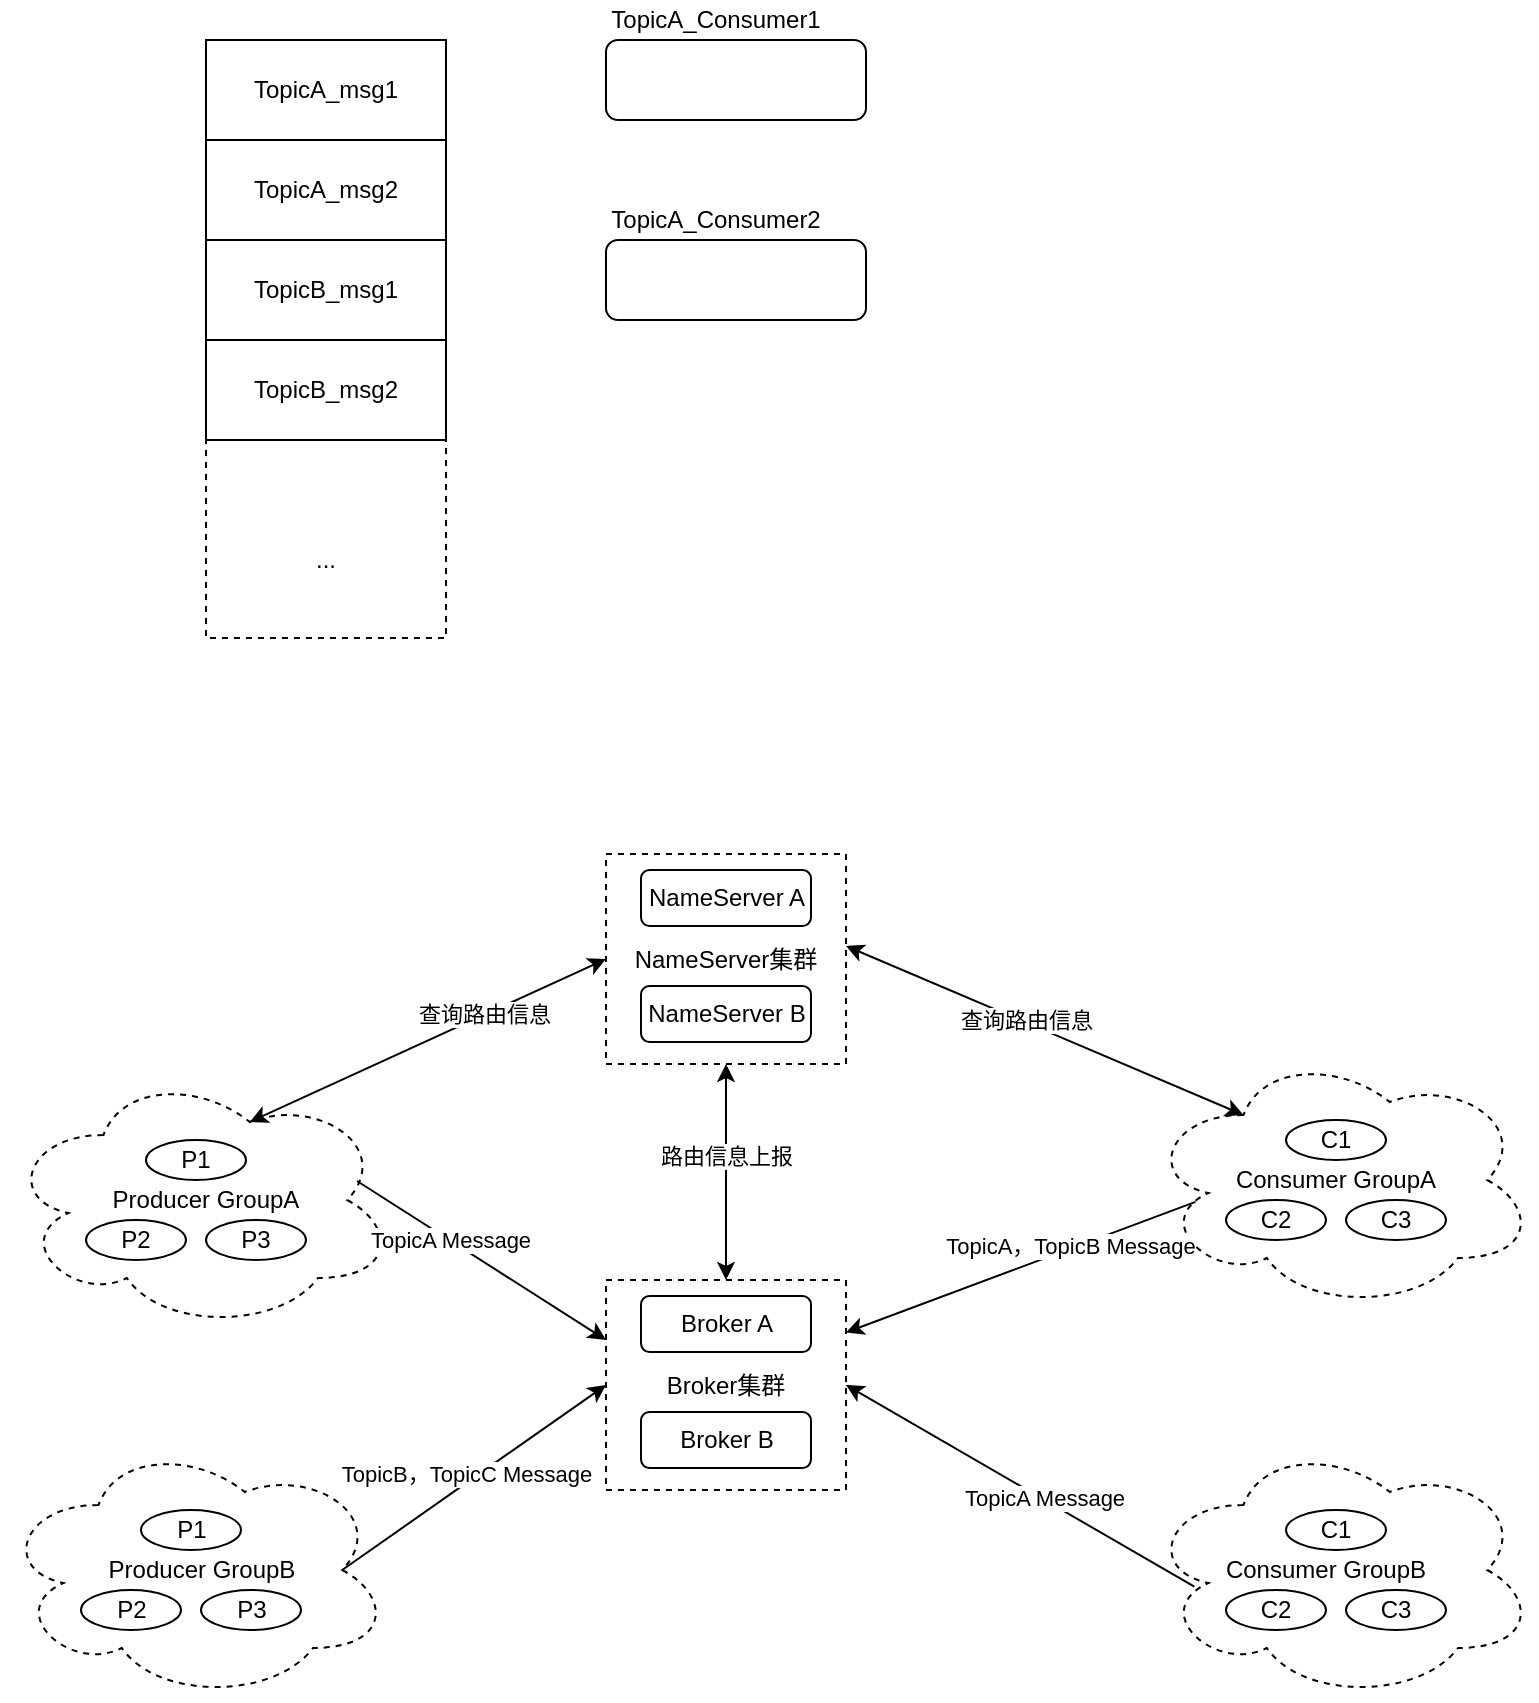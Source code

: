 <mxfile version="13.1.8" type="github">
  <diagram id="i2791ngCbLQseSlkUwbt" name="Page-1">
    <mxGraphModel dx="981" dy="526" grid="0" gridSize="10" guides="1" tooltips="1" connect="1" arrows="1" fold="1" page="1" pageScale="1" pageWidth="827" pageHeight="1169" math="0" shadow="0">
      <root>
        <mxCell id="0" />
        <mxCell id="1" parent="0" />
        <mxCell id="NmaBWuBQcBl2WBvaYUSr-6" value="" style="ellipse;shape=cloud;whiteSpace=wrap;html=1;dashed=1;" vertex="1" parent="1">
          <mxGeometry x="20" y="595" width="195" height="130" as="geometry" />
        </mxCell>
        <mxCell id="jUnSyPaDh8FVO5F6lZOA-3" value="" style="rounded=0;whiteSpace=wrap;html=1;dashed=1;" parent="1" vertex="1">
          <mxGeometry x="120" y="80" width="120" height="299" as="geometry" />
        </mxCell>
        <mxCell id="jUnSyPaDh8FVO5F6lZOA-4" value="TopicA_msg1" style="rounded=0;whiteSpace=wrap;html=1;" parent="1" vertex="1">
          <mxGeometry x="120" y="80" width="120" height="50" as="geometry" />
        </mxCell>
        <mxCell id="jUnSyPaDh8FVO5F6lZOA-5" value="TopicA_msg2" style="rounded=0;whiteSpace=wrap;html=1;" parent="1" vertex="1">
          <mxGeometry x="120" y="130" width="120" height="50" as="geometry" />
        </mxCell>
        <mxCell id="jUnSyPaDh8FVO5F6lZOA-6" value="TopicB_msg1" style="rounded=0;whiteSpace=wrap;html=1;" parent="1" vertex="1">
          <mxGeometry x="120" y="180" width="120" height="50" as="geometry" />
        </mxCell>
        <mxCell id="jUnSyPaDh8FVO5F6lZOA-7" value="TopicB_msg2" style="rounded=0;whiteSpace=wrap;html=1;" parent="1" vertex="1">
          <mxGeometry x="120" y="230" width="120" height="50" as="geometry" />
        </mxCell>
        <mxCell id="jUnSyPaDh8FVO5F6lZOA-8" value="..." style="text;html=1;strokeColor=none;fillColor=none;align=center;verticalAlign=middle;whiteSpace=wrap;rounded=0;dashed=1;" parent="1" vertex="1">
          <mxGeometry x="160" y="330" width="40" height="20" as="geometry" />
        </mxCell>
        <mxCell id="IjkTyQHNbskmDtRTg9kh-1" value="" style="rounded=1;whiteSpace=wrap;html=1;" parent="1" vertex="1">
          <mxGeometry x="320" y="80" width="130" height="40" as="geometry" />
        </mxCell>
        <mxCell id="IjkTyQHNbskmDtRTg9kh-2" value="TopicA_Consumer1" style="text;html=1;strokeColor=none;fillColor=none;align=center;verticalAlign=middle;whiteSpace=wrap;rounded=0;" parent="1" vertex="1">
          <mxGeometry x="320" y="60" width="110" height="20" as="geometry" />
        </mxCell>
        <mxCell id="IjkTyQHNbskmDtRTg9kh-3" value="" style="rounded=1;whiteSpace=wrap;html=1;" parent="1" vertex="1">
          <mxGeometry x="320" y="180" width="130" height="40" as="geometry" />
        </mxCell>
        <mxCell id="IjkTyQHNbskmDtRTg9kh-4" value="TopicA_Consumer2" style="text;html=1;strokeColor=none;fillColor=none;align=center;verticalAlign=middle;whiteSpace=wrap;rounded=0;" parent="1" vertex="1">
          <mxGeometry x="320" y="160" width="110" height="20" as="geometry" />
        </mxCell>
        <mxCell id="NmaBWuBQcBl2WBvaYUSr-1" value="Broker集群" style="rounded=0;whiteSpace=wrap;html=1;dashed=1;" vertex="1" parent="1">
          <mxGeometry x="320" y="700" width="120" height="105" as="geometry" />
        </mxCell>
        <mxCell id="NmaBWuBQcBl2WBvaYUSr-2" value="P1" style="ellipse;whiteSpace=wrap;html=1;" vertex="1" parent="1">
          <mxGeometry x="90" y="630" width="50" height="20" as="geometry" />
        </mxCell>
        <mxCell id="NmaBWuBQcBl2WBvaYUSr-3" value="P3" style="ellipse;whiteSpace=wrap;html=1;" vertex="1" parent="1">
          <mxGeometry x="120" y="670" width="50" height="20" as="geometry" />
        </mxCell>
        <mxCell id="NmaBWuBQcBl2WBvaYUSr-4" value="P2" style="ellipse;whiteSpace=wrap;html=1;" vertex="1" parent="1">
          <mxGeometry x="60" y="670" width="50" height="20" as="geometry" />
        </mxCell>
        <mxCell id="NmaBWuBQcBl2WBvaYUSr-5" value="Producer GroupA" style="text;html=1;strokeColor=none;fillColor=none;align=center;verticalAlign=middle;whiteSpace=wrap;rounded=0;" vertex="1" parent="1">
          <mxGeometry x="70" y="650" width="100" height="20" as="geometry" />
        </mxCell>
        <mxCell id="NmaBWuBQcBl2WBvaYUSr-7" value="" style="ellipse;shape=cloud;whiteSpace=wrap;html=1;dashed=1;" vertex="1" parent="1">
          <mxGeometry x="17.5" y="780" width="195" height="130" as="geometry" />
        </mxCell>
        <mxCell id="NmaBWuBQcBl2WBvaYUSr-8" value="P1" style="ellipse;whiteSpace=wrap;html=1;" vertex="1" parent="1">
          <mxGeometry x="87.5" y="815" width="50" height="20" as="geometry" />
        </mxCell>
        <mxCell id="NmaBWuBQcBl2WBvaYUSr-9" value="P3" style="ellipse;whiteSpace=wrap;html=1;" vertex="1" parent="1">
          <mxGeometry x="117.5" y="855" width="50" height="20" as="geometry" />
        </mxCell>
        <mxCell id="NmaBWuBQcBl2WBvaYUSr-10" value="P2" style="ellipse;whiteSpace=wrap;html=1;" vertex="1" parent="1">
          <mxGeometry x="57.5" y="855" width="50" height="20" as="geometry" />
        </mxCell>
        <mxCell id="NmaBWuBQcBl2WBvaYUSr-11" value="Producer GroupB" style="text;html=1;strokeColor=none;fillColor=none;align=center;verticalAlign=middle;whiteSpace=wrap;rounded=0;" vertex="1" parent="1">
          <mxGeometry x="67.5" y="835" width="100" height="20" as="geometry" />
        </mxCell>
        <mxCell id="NmaBWuBQcBl2WBvaYUSr-12" value="" style="endArrow=classic;html=1;exitX=0.9;exitY=0.427;exitDx=0;exitDy=0;exitPerimeter=0;" edge="1" parent="1" source="NmaBWuBQcBl2WBvaYUSr-6">
          <mxGeometry width="50" height="50" relative="1" as="geometry">
            <mxPoint x="220" y="680" as="sourcePoint" />
            <mxPoint x="320" y="730" as="targetPoint" />
          </mxGeometry>
        </mxCell>
        <mxCell id="NmaBWuBQcBl2WBvaYUSr-26" value="TopicA Message" style="edgeLabel;html=1;align=center;verticalAlign=middle;resizable=0;points=[];" vertex="1" connectable="0" parent="NmaBWuBQcBl2WBvaYUSr-12">
          <mxGeometry x="-0.261" relative="1" as="geometry">
            <mxPoint as="offset" />
          </mxGeometry>
        </mxCell>
        <mxCell id="NmaBWuBQcBl2WBvaYUSr-13" value="" style="endArrow=classic;html=1;exitX=0.875;exitY=0.5;exitDx=0;exitDy=0;exitPerimeter=0;entryX=0;entryY=0.5;entryDx=0;entryDy=0;" edge="1" parent="1" source="NmaBWuBQcBl2WBvaYUSr-7" target="NmaBWuBQcBl2WBvaYUSr-1">
          <mxGeometry width="50" height="50" relative="1" as="geometry">
            <mxPoint x="410" y="760" as="sourcePoint" />
            <mxPoint x="320" y="740" as="targetPoint" />
          </mxGeometry>
        </mxCell>
        <mxCell id="NmaBWuBQcBl2WBvaYUSr-28" value="TopicB，TopicC Message" style="edgeLabel;html=1;align=center;verticalAlign=middle;resizable=0;points=[];" vertex="1" connectable="0" parent="NmaBWuBQcBl2WBvaYUSr-13">
          <mxGeometry x="0.114" y="-1" relative="1" as="geometry">
            <mxPoint x="-12.1" y="2.67" as="offset" />
          </mxGeometry>
        </mxCell>
        <mxCell id="NmaBWuBQcBl2WBvaYUSr-14" value="" style="ellipse;shape=cloud;whiteSpace=wrap;html=1;dashed=1;" vertex="1" parent="1">
          <mxGeometry x="590" y="585" width="195" height="130" as="geometry" />
        </mxCell>
        <mxCell id="NmaBWuBQcBl2WBvaYUSr-15" value="C1" style="ellipse;whiteSpace=wrap;html=1;" vertex="1" parent="1">
          <mxGeometry x="660" y="620" width="50" height="20" as="geometry" />
        </mxCell>
        <mxCell id="NmaBWuBQcBl2WBvaYUSr-16" value="C3" style="ellipse;whiteSpace=wrap;html=1;" vertex="1" parent="1">
          <mxGeometry x="690" y="660" width="50" height="20" as="geometry" />
        </mxCell>
        <mxCell id="NmaBWuBQcBl2WBvaYUSr-17" value="C2" style="ellipse;whiteSpace=wrap;html=1;" vertex="1" parent="1">
          <mxGeometry x="630" y="660" width="50" height="20" as="geometry" />
        </mxCell>
        <mxCell id="NmaBWuBQcBl2WBvaYUSr-18" value="Consumer GroupA" style="text;html=1;strokeColor=none;fillColor=none;align=center;verticalAlign=middle;whiteSpace=wrap;rounded=0;" vertex="1" parent="1">
          <mxGeometry x="630" y="640" width="110" height="20" as="geometry" />
        </mxCell>
        <mxCell id="NmaBWuBQcBl2WBvaYUSr-19" value="" style="ellipse;shape=cloud;whiteSpace=wrap;html=1;dashed=1;" vertex="1" parent="1">
          <mxGeometry x="590" y="780" width="195" height="130" as="geometry" />
        </mxCell>
        <mxCell id="NmaBWuBQcBl2WBvaYUSr-20" value="C1" style="ellipse;whiteSpace=wrap;html=1;" vertex="1" parent="1">
          <mxGeometry x="660" y="815" width="50" height="20" as="geometry" />
        </mxCell>
        <mxCell id="NmaBWuBQcBl2WBvaYUSr-21" value="C3" style="ellipse;whiteSpace=wrap;html=1;" vertex="1" parent="1">
          <mxGeometry x="690" y="855" width="50" height="20" as="geometry" />
        </mxCell>
        <mxCell id="NmaBWuBQcBl2WBvaYUSr-22" value="C2" style="ellipse;whiteSpace=wrap;html=1;" vertex="1" parent="1">
          <mxGeometry x="630" y="855" width="50" height="20" as="geometry" />
        </mxCell>
        <mxCell id="NmaBWuBQcBl2WBvaYUSr-23" value="Consumer GroupB" style="text;html=1;strokeColor=none;fillColor=none;align=center;verticalAlign=middle;whiteSpace=wrap;rounded=0;" vertex="1" parent="1">
          <mxGeometry x="620" y="835" width="120" height="20" as="geometry" />
        </mxCell>
        <mxCell id="NmaBWuBQcBl2WBvaYUSr-24" value="" style="endArrow=classic;html=1;exitX=0.127;exitY=0.584;exitDx=0;exitDy=0;exitPerimeter=0;entryX=1;entryY=0.25;entryDx=0;entryDy=0;" edge="1" parent="1" source="NmaBWuBQcBl2WBvaYUSr-14" target="NmaBWuBQcBl2WBvaYUSr-1">
          <mxGeometry width="50" height="50" relative="1" as="geometry">
            <mxPoint x="410" y="760" as="sourcePoint" />
            <mxPoint x="460" y="710" as="targetPoint" />
          </mxGeometry>
        </mxCell>
        <mxCell id="NmaBWuBQcBl2WBvaYUSr-29" value="TopicA，TopicB Message" style="edgeLabel;html=1;align=center;verticalAlign=middle;resizable=0;points=[];" vertex="1" connectable="0" parent="NmaBWuBQcBl2WBvaYUSr-24">
          <mxGeometry x="-0.284" y="-2" relative="1" as="geometry">
            <mxPoint as="offset" />
          </mxGeometry>
        </mxCell>
        <mxCell id="NmaBWuBQcBl2WBvaYUSr-25" value="" style="endArrow=classic;html=1;exitX=0.124;exitY=0.564;exitDx=0;exitDy=0;exitPerimeter=0;entryX=1;entryY=0.5;entryDx=0;entryDy=0;" edge="1" parent="1" source="NmaBWuBQcBl2WBvaYUSr-19" target="NmaBWuBQcBl2WBvaYUSr-1">
          <mxGeometry width="50" height="50" relative="1" as="geometry">
            <mxPoint x="410" y="760" as="sourcePoint" />
            <mxPoint x="460" y="710" as="targetPoint" />
          </mxGeometry>
        </mxCell>
        <mxCell id="NmaBWuBQcBl2WBvaYUSr-30" value="TopicA Message" style="edgeLabel;html=1;align=center;verticalAlign=middle;resizable=0;points=[];" vertex="1" connectable="0" parent="NmaBWuBQcBl2WBvaYUSr-25">
          <mxGeometry x="-0.13" y="-1" relative="1" as="geometry">
            <mxPoint as="offset" />
          </mxGeometry>
        </mxCell>
        <mxCell id="NmaBWuBQcBl2WBvaYUSr-31" value="Broker A" style="rounded=1;whiteSpace=wrap;html=1;" vertex="1" parent="1">
          <mxGeometry x="337.5" y="708" width="85" height="28" as="geometry" />
        </mxCell>
        <mxCell id="NmaBWuBQcBl2WBvaYUSr-32" value="Broker B" style="rounded=1;whiteSpace=wrap;html=1;" vertex="1" parent="1">
          <mxGeometry x="337.5" y="766" width="85" height="28" as="geometry" />
        </mxCell>
        <mxCell id="NmaBWuBQcBl2WBvaYUSr-33" value="NameServer集群" style="rounded=0;whiteSpace=wrap;html=1;dashed=1;" vertex="1" parent="1">
          <mxGeometry x="320" y="487" width="120" height="105" as="geometry" />
        </mxCell>
        <mxCell id="NmaBWuBQcBl2WBvaYUSr-34" value="NameServer A" style="rounded=1;whiteSpace=wrap;html=1;" vertex="1" parent="1">
          <mxGeometry x="337.5" y="495" width="85" height="28" as="geometry" />
        </mxCell>
        <mxCell id="NmaBWuBQcBl2WBvaYUSr-35" value="NameServer B" style="rounded=1;whiteSpace=wrap;html=1;" vertex="1" parent="1">
          <mxGeometry x="337.5" y="553" width="85" height="28" as="geometry" />
        </mxCell>
        <mxCell id="NmaBWuBQcBl2WBvaYUSr-36" value="" style="endArrow=classic;startArrow=classic;html=1;exitX=0.625;exitY=0.2;exitDx=0;exitDy=0;exitPerimeter=0;entryX=0;entryY=0.5;entryDx=0;entryDy=0;" edge="1" parent="1" source="NmaBWuBQcBl2WBvaYUSr-6" target="NmaBWuBQcBl2WBvaYUSr-33">
          <mxGeometry width="50" height="50" relative="1" as="geometry">
            <mxPoint x="188" y="593" as="sourcePoint" />
            <mxPoint x="238" y="543" as="targetPoint" />
          </mxGeometry>
        </mxCell>
        <mxCell id="NmaBWuBQcBl2WBvaYUSr-40" value="查询路由信息" style="edgeLabel;html=1;align=center;verticalAlign=middle;resizable=0;points=[];" vertex="1" connectable="0" parent="NmaBWuBQcBl2WBvaYUSr-36">
          <mxGeometry x="0.319" y="1" relative="1" as="geometry">
            <mxPoint as="offset" />
          </mxGeometry>
        </mxCell>
        <mxCell id="NmaBWuBQcBl2WBvaYUSr-37" value="" style="endArrow=classic;startArrow=classic;html=1;entryX=0.25;entryY=0.25;entryDx=0;entryDy=0;entryPerimeter=0;exitX=1;exitY=0.438;exitDx=0;exitDy=0;exitPerimeter=0;" edge="1" parent="1" source="NmaBWuBQcBl2WBvaYUSr-33" target="NmaBWuBQcBl2WBvaYUSr-14">
          <mxGeometry width="50" height="50" relative="1" as="geometry">
            <mxPoint x="409" y="744" as="sourcePoint" />
            <mxPoint x="459" y="694" as="targetPoint" />
          </mxGeometry>
        </mxCell>
        <mxCell id="NmaBWuBQcBl2WBvaYUSr-41" value="查询路由信息" style="edgeLabel;html=1;align=center;verticalAlign=middle;resizable=0;points=[];" vertex="1" connectable="0" parent="NmaBWuBQcBl2WBvaYUSr-37">
          <mxGeometry x="-0.097" y="1" relative="1" as="geometry">
            <mxPoint as="offset" />
          </mxGeometry>
        </mxCell>
        <mxCell id="NmaBWuBQcBl2WBvaYUSr-38" value="" style="endArrow=classic;startArrow=classic;html=1;entryX=0.5;entryY=1;entryDx=0;entryDy=0;exitX=0.5;exitY=0;exitDx=0;exitDy=0;" edge="1" parent="1" source="NmaBWuBQcBl2WBvaYUSr-1" target="NmaBWuBQcBl2WBvaYUSr-33">
          <mxGeometry width="50" height="50" relative="1" as="geometry">
            <mxPoint x="351" y="642" as="sourcePoint" />
            <mxPoint x="401" y="592" as="targetPoint" />
          </mxGeometry>
        </mxCell>
        <mxCell id="NmaBWuBQcBl2WBvaYUSr-39" value="路由信息上报" style="edgeLabel;html=1;align=center;verticalAlign=middle;resizable=0;points=[];" vertex="1" connectable="0" parent="NmaBWuBQcBl2WBvaYUSr-38">
          <mxGeometry x="0.158" relative="1" as="geometry">
            <mxPoint as="offset" />
          </mxGeometry>
        </mxCell>
      </root>
    </mxGraphModel>
  </diagram>
</mxfile>
